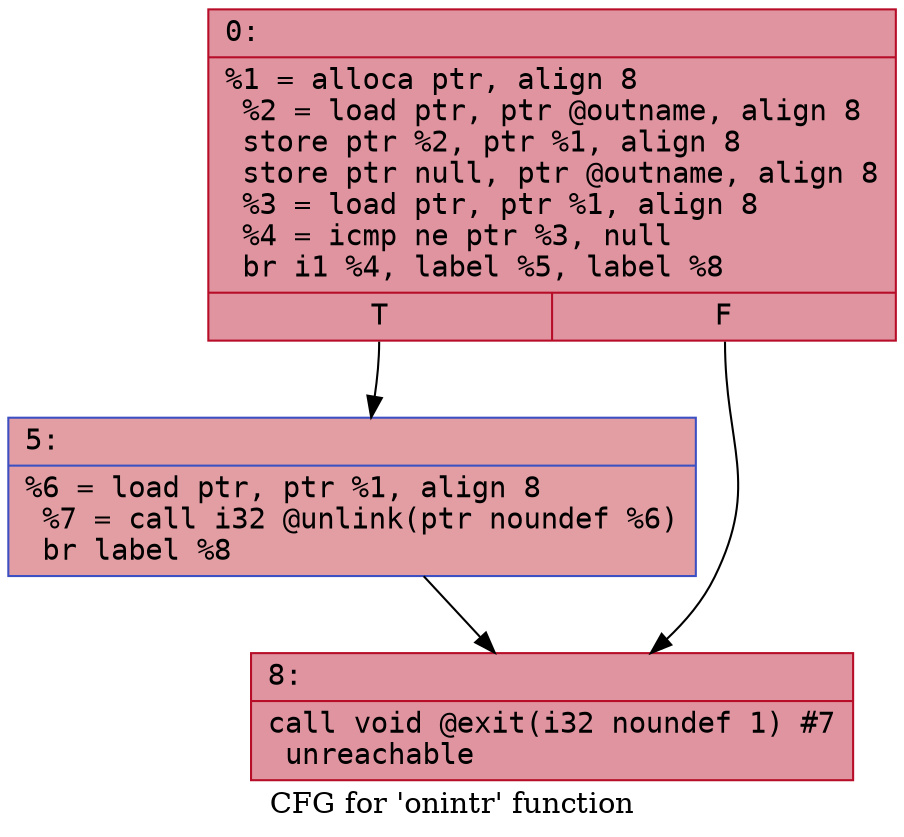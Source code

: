 digraph "CFG for 'onintr' function" {
	label="CFG for 'onintr' function";

	Node0x60000253f7a0 [shape=record,color="#b70d28ff", style=filled, fillcolor="#b70d2870" fontname="Courier",label="{0:\l|  %1 = alloca ptr, align 8\l  %2 = load ptr, ptr @outname, align 8\l  store ptr %2, ptr %1, align 8\l  store ptr null, ptr @outname, align 8\l  %3 = load ptr, ptr %1, align 8\l  %4 = icmp ne ptr %3, null\l  br i1 %4, label %5, label %8\l|{<s0>T|<s1>F}}"];
	Node0x60000253f7a0:s0 -> Node0x60000253f7f0[tooltip="0 -> 5\nProbability 50.00%" ];
	Node0x60000253f7a0:s1 -> Node0x60000253f840[tooltip="0 -> 8\nProbability 50.00%" ];
	Node0x60000253f7f0 [shape=record,color="#3d50c3ff", style=filled, fillcolor="#be242e70" fontname="Courier",label="{5:\l|  %6 = load ptr, ptr %1, align 8\l  %7 = call i32 @unlink(ptr noundef %6)\l  br label %8\l}"];
	Node0x60000253f7f0 -> Node0x60000253f840[tooltip="5 -> 8\nProbability 100.00%" ];
	Node0x60000253f840 [shape=record,color="#b70d28ff", style=filled, fillcolor="#b70d2870" fontname="Courier",label="{8:\l|  call void @exit(i32 noundef 1) #7\l  unreachable\l}"];
}
